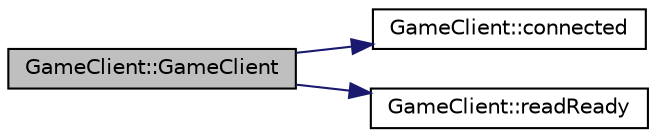 digraph "GameClient::GameClient"
{
  edge [fontname="Helvetica",fontsize="10",labelfontname="Helvetica",labelfontsize="10"];
  node [fontname="Helvetica",fontsize="10",shape=record];
  rankdir="LR";
  Node1 [label="GameClient::GameClient",height=0.2,width=0.4,color="black", fillcolor="grey75", style="filled" fontcolor="black"];
  Node1 -> Node2 [color="midnightblue",fontsize="10",style="solid",fontname="Helvetica"];
  Node2 [label="GameClient::connected",height=0.2,width=0.4,color="black", fillcolor="white", style="filled",URL="$class_game_client.html#aac63bd682b0cfde980b042bf8145e883",tooltip="called when connected to the server "];
  Node1 -> Node3 [color="midnightblue",fontsize="10",style="solid",fontname="Helvetica"];
  Node3 [label="GameClient::readReady",height=0.2,width=0.4,color="black", fillcolor="white", style="filled",URL="$class_game_client.html#a5457bdb6b9a17067bbb67a2498ee395d",tooltip="called when new data is available from the client "];
}
